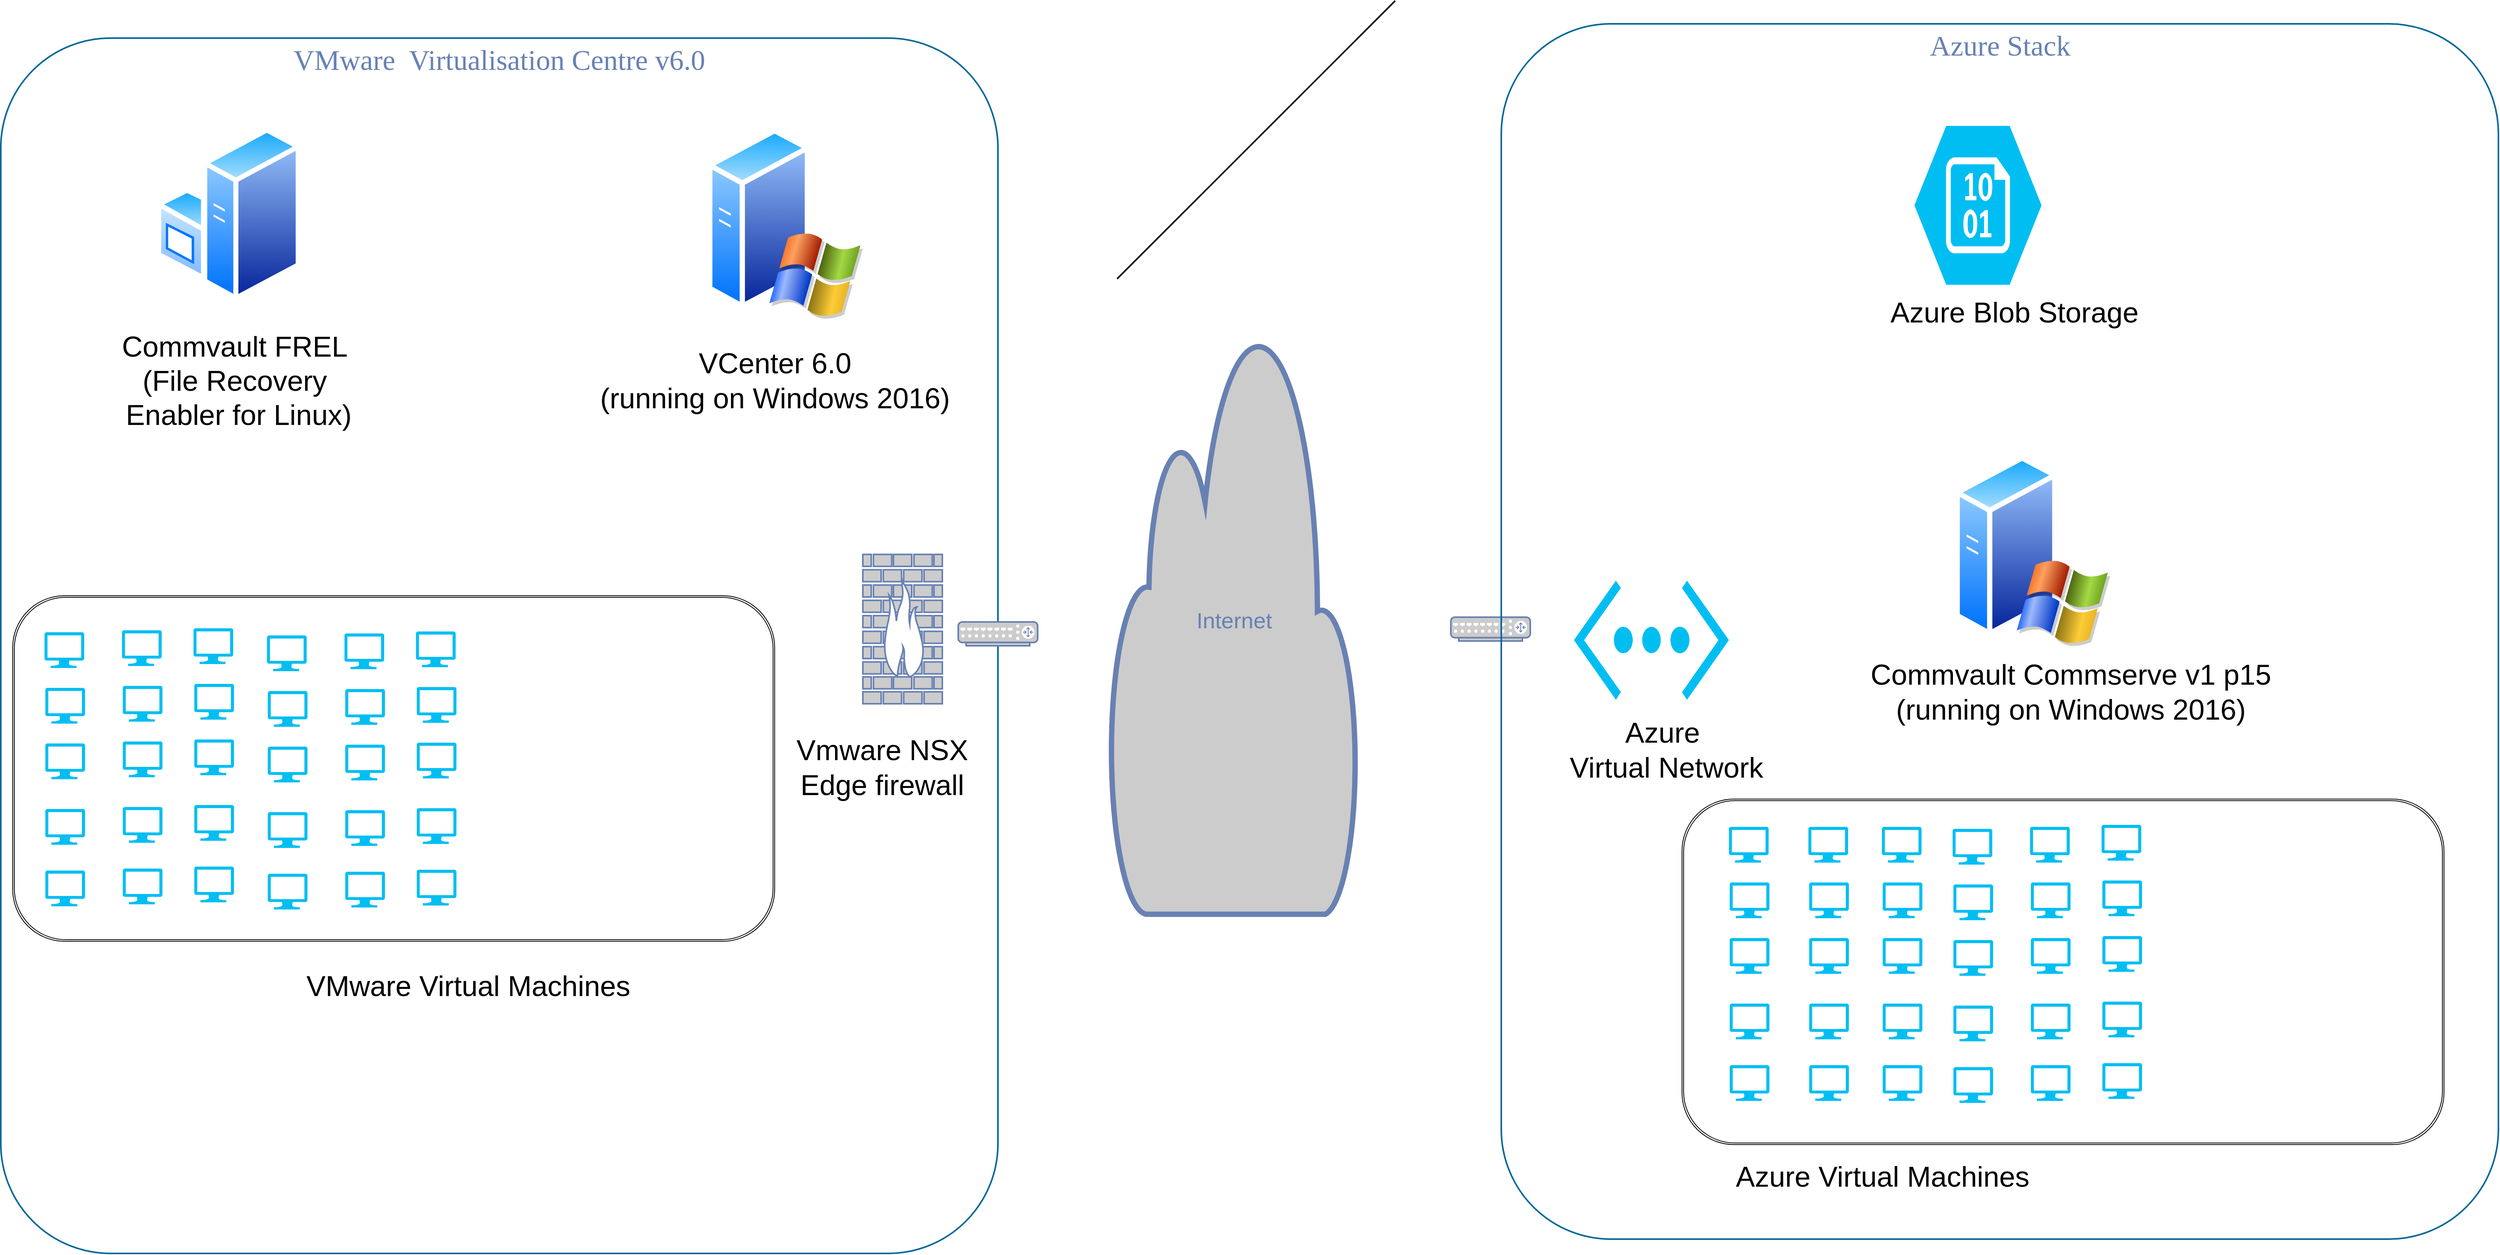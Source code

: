 <mxfile version="10.6.7" type="github"><diagram name="Page-1" id="bfe91b75-5d2c-26a0-9c1d-138518896778"><mxGraphModel dx="4549" dy="2157" grid="1" gridSize="10" guides="1" tooltips="1" connect="1" arrows="1" fold="1" page="1" pageScale="1" pageWidth="1100" pageHeight="850" background="#ffffff" math="0" shadow="0"><root><mxCell id="0"/><mxCell id="1" parent="0"/><mxCell id="FlBXMyWdOiOP7qMQ7Jjb-36" value="" style="shape=ext;double=1;rounded=1;whiteSpace=wrap;html=1;" parent="1" vertex="1"><mxGeometry x="2211" y="1055" width="959" height="435" as="geometry"/></mxCell><mxCell id="7c3789c024ecab99-78" value="&lt;font style=&quot;font-size: 36px&quot;&gt;VMware&amp;nbsp; Virtualisation Centre v6.0&lt;/font&gt;" style="rounded=1;whiteSpace=wrap;html=1;shadow=0;comic=0;strokeColor=#036897;strokeWidth=2;fillColor=none;fontFamily=Verdana;fontSize=28;fontColor=#6881B3;align=center;arcSize=11;verticalAlign=top;" parent="1" vertex="1"><mxGeometry x="95" y="97" width="1255" height="1530" as="geometry"/></mxCell><mxCell id="7c3789c024ecab99-8" value="" style="fontColor=#0066CC;verticalAlign=top;verticalLabelPosition=bottom;labelPosition=center;align=center;html=1;fillColor=#CCCCCC;strokeColor=#6881B3;gradientColor=none;gradientDirection=north;strokeWidth=2;shape=mxgraph.networks.firewall;rounded=0;shadow=0;comic=0;" parent="1" vertex="1"><mxGeometry x="1180" y="747" width="100" height="188" as="geometry"/></mxCell><mxCell id="7c3789c024ecab99-10" value="" style="fontColor=#0066CC;verticalAlign=top;verticalLabelPosition=bottom;labelPosition=center;align=center;html=1;fillColor=#CCCCCC;strokeColor=#6881B3;gradientColor=none;gradientDirection=north;strokeWidth=2;shape=mxgraph.networks.router;rounded=0;shadow=0;comic=0;" parent="1" vertex="1"><mxGeometry x="1300" y="832" width="100" height="30" as="geometry"/></mxCell><mxCell id="7c3789c024ecab99-53" value="Internet" style="html=1;fillColor=#CCCCCC;strokeColor=#6881B3;gradientColor=none;gradientDirection=north;strokeWidth=2;shape=mxgraph.networks.cloud;fontColor=#6881B3;rounded=0;shadow=0;comic=0;align=center;fontSize=28;" parent="1" vertex="1"><mxGeometry x="1492" y="460" width="310" height="740" as="geometry"/></mxCell><mxCell id="7c3789c024ecab99-60" style="edgeStyle=none;html=1;labelBackgroundColor=none;endArrow=none;endFill=0;strokeWidth=2;fontFamily=Verdana;fontSize=28;fontColor=#6881B3;" parent="1" edge="1"><mxGeometry relative="1" as="geometry"><mxPoint x="1500" y="400" as="sourcePoint"/><mxPoint x="1850" y="50" as="targetPoint"/></mxGeometry></mxCell><mxCell id="FlBXMyWdOiOP7qMQ7Jjb-11" value="" style="fontColor=#0066CC;verticalAlign=top;verticalLabelPosition=bottom;labelPosition=center;align=center;html=1;fillColor=#CCCCCC;strokeColor=#6881B3;gradientColor=none;gradientDirection=north;strokeWidth=2;shape=mxgraph.networks.router;rounded=0;shadow=0;comic=0;" parent="1" vertex="1"><mxGeometry x="1920" y="826" width="100" height="30" as="geometry"/></mxCell><mxCell id="FlBXMyWdOiOP7qMQ7Jjb-13" value="&lt;font style=&quot;font-size: 36px&quot;&gt;Azure Stack&lt;/font&gt;" style="rounded=1;whiteSpace=wrap;html=1;shadow=0;comic=0;strokeColor=#036897;strokeWidth=2;fillColor=none;fontFamily=Verdana;fontSize=28;fontColor=#6881B3;align=center;arcSize=11;verticalAlign=top;" parent="1" vertex="1"><mxGeometry x="1983.5" y="79" width="1255" height="1530" as="geometry"/></mxCell><mxCell id="FlBXMyWdOiOP7qMQ7Jjb-21" value="" style="verticalLabelPosition=bottom;html=1;verticalAlign=top;align=center;strokeColor=none;fillColor=#00BEF2;shape=mxgraph.azure.virtual_network;pointerEvents=1;" parent="1" vertex="1"><mxGeometry x="2075" y="780" width="195" height="150" as="geometry"/></mxCell><mxCell id="FlBXMyWdOiOP7qMQ7Jjb-41" value="&lt;font style=&quot;font-size: 36px&quot;&gt;Azure Virtual Machines&lt;br&gt;&lt;/font&gt;" style="text;html=1;resizable=0;autosize=1;align=center;verticalAlign=middle;points=[];fillColor=none;strokeColor=none;rounded=0;fontSize=28;" parent="1" vertex="1"><mxGeometry x="2267.5" y="1510" width="390" height="40" as="geometry"/></mxCell><mxCell id="FlBXMyWdOiOP7qMQ7Jjb-43" value="" style="group" parent="1" vertex="1" connectable="0"><mxGeometry x="2370" y="1090" width="51" height="345" as="geometry"/></mxCell><mxCell id="FlBXMyWdOiOP7qMQ7Jjb-44" value="" style="verticalLabelPosition=bottom;html=1;verticalAlign=top;align=center;strokeColor=none;fillColor=#00BEF2;shape=mxgraph.azure.computer;pointerEvents=1;" parent="FlBXMyWdOiOP7qMQ7Jjb-43" vertex="1"><mxGeometry width="50" height="45" as="geometry"/></mxCell><mxCell id="FlBXMyWdOiOP7qMQ7Jjb-45" value="" style="verticalLabelPosition=bottom;html=1;verticalAlign=top;align=center;strokeColor=none;fillColor=#00BEF2;shape=mxgraph.azure.computer;pointerEvents=1;" parent="FlBXMyWdOiOP7qMQ7Jjb-43" vertex="1"><mxGeometry x="1" y="300" width="50" height="45" as="geometry"/></mxCell><mxCell id="FlBXMyWdOiOP7qMQ7Jjb-46" value="" style="verticalLabelPosition=bottom;html=1;verticalAlign=top;align=center;strokeColor=none;fillColor=#00BEF2;shape=mxgraph.azure.computer;pointerEvents=1;" parent="FlBXMyWdOiOP7qMQ7Jjb-43" vertex="1"><mxGeometry x="1" y="222.5" width="50" height="45" as="geometry"/></mxCell><mxCell id="FlBXMyWdOiOP7qMQ7Jjb-47" value="" style="verticalLabelPosition=bottom;html=1;verticalAlign=top;align=center;strokeColor=none;fillColor=#00BEF2;shape=mxgraph.azure.computer;pointerEvents=1;" parent="FlBXMyWdOiOP7qMQ7Jjb-43" vertex="1"><mxGeometry x="1" y="140" width="50" height="45" as="geometry"/></mxCell><mxCell id="FlBXMyWdOiOP7qMQ7Jjb-48" value="" style="verticalLabelPosition=bottom;html=1;verticalAlign=top;align=center;strokeColor=none;fillColor=#00BEF2;shape=mxgraph.azure.computer;pointerEvents=1;" parent="FlBXMyWdOiOP7qMQ7Jjb-43" vertex="1"><mxGeometry x="1" y="70" width="50" height="45" as="geometry"/></mxCell><mxCell id="FlBXMyWdOiOP7qMQ7Jjb-49" value="" style="group" parent="1" vertex="1" connectable="0"><mxGeometry x="2462.5" y="1090" width="51" height="345" as="geometry"/></mxCell><mxCell id="FlBXMyWdOiOP7qMQ7Jjb-50" value="" style="verticalLabelPosition=bottom;html=1;verticalAlign=top;align=center;strokeColor=none;fillColor=#00BEF2;shape=mxgraph.azure.computer;pointerEvents=1;" parent="FlBXMyWdOiOP7qMQ7Jjb-49" vertex="1"><mxGeometry width="50" height="45" as="geometry"/></mxCell><mxCell id="FlBXMyWdOiOP7qMQ7Jjb-51" value="" style="verticalLabelPosition=bottom;html=1;verticalAlign=top;align=center;strokeColor=none;fillColor=#00BEF2;shape=mxgraph.azure.computer;pointerEvents=1;" parent="FlBXMyWdOiOP7qMQ7Jjb-49" vertex="1"><mxGeometry x="1" y="300" width="50" height="45" as="geometry"/></mxCell><mxCell id="FlBXMyWdOiOP7qMQ7Jjb-52" value="" style="verticalLabelPosition=bottom;html=1;verticalAlign=top;align=center;strokeColor=none;fillColor=#00BEF2;shape=mxgraph.azure.computer;pointerEvents=1;" parent="FlBXMyWdOiOP7qMQ7Jjb-49" vertex="1"><mxGeometry x="1" y="222.5" width="50" height="45" as="geometry"/></mxCell><mxCell id="FlBXMyWdOiOP7qMQ7Jjb-53" value="" style="verticalLabelPosition=bottom;html=1;verticalAlign=top;align=center;strokeColor=none;fillColor=#00BEF2;shape=mxgraph.azure.computer;pointerEvents=1;" parent="FlBXMyWdOiOP7qMQ7Jjb-49" vertex="1"><mxGeometry x="1" y="140" width="50" height="45" as="geometry"/></mxCell><mxCell id="FlBXMyWdOiOP7qMQ7Jjb-54" value="" style="verticalLabelPosition=bottom;html=1;verticalAlign=top;align=center;strokeColor=none;fillColor=#00BEF2;shape=mxgraph.azure.computer;pointerEvents=1;" parent="FlBXMyWdOiOP7qMQ7Jjb-49" vertex="1"><mxGeometry x="1" y="70" width="50" height="45" as="geometry"/></mxCell><mxCell id="FlBXMyWdOiOP7qMQ7Jjb-67" value="&lt;font style=&quot;font-size: 36px&quot;&gt;Vmware NSX &lt;br&gt;Edge firewall&lt;br&gt;&lt;/font&gt;" style="text;html=1;resizable=0;autosize=1;align=center;verticalAlign=middle;points=[];fillColor=none;strokeColor=none;rounded=0;fontSize=28;" parent="1" vertex="1"><mxGeometry x="1084" y="975" width="240" height="80" as="geometry"/></mxCell><mxCell id="FlBXMyWdOiOP7qMQ7Jjb-68" value="&lt;font style=&quot;font-size: 36px&quot;&gt;VCenter 6.0&lt;br&gt;(running on Windows 2016)&lt;br&gt;&lt;/font&gt;" style="text;html=1;resizable=0;autosize=1;align=center;verticalAlign=middle;points=[];fillColor=none;strokeColor=none;rounded=0;fontSize=28;" parent="1" vertex="1"><mxGeometry x="839" y="487.5" width="460" height="80" as="geometry"/></mxCell><mxCell id="DBTJwX6ibz4PtxUJpLTl-72" value="" style="group" vertex="1" connectable="0" parent="1"><mxGeometry x="2463.5" y="207.5" width="330" height="254.5" as="geometry"/></mxCell><mxCell id="FlBXMyWdOiOP7qMQ7Jjb-16" value="" style="verticalLabelPosition=bottom;html=1;verticalAlign=top;align=center;strokeColor=none;fillColor=#00BEF2;shape=mxgraph.azure.storage_blob;" parent="DBTJwX6ibz4PtxUJpLTl-72" vertex="1"><mxGeometry x="40" width="160" height="200" as="geometry"/></mxCell><mxCell id="FlBXMyWdOiOP7qMQ7Jjb-27" value="&lt;font style=&quot;font-size: 36px&quot;&gt;Azure Blob Storage&lt;br&gt;&lt;/font&gt;" style="text;html=1;resizable=0;autosize=1;align=center;verticalAlign=middle;points=[];fillColor=none;strokeColor=none;rounded=0;fontSize=28;" parent="DBTJwX6ibz4PtxUJpLTl-72" vertex="1"><mxGeometry y="214.5" width="330" height="40" as="geometry"/></mxCell><mxCell id="DBTJwX6ibz4PtxUJpLTl-73" value="" style="group" vertex="1" connectable="0" parent="1"><mxGeometry x="2438.5" y="779" width="521" height="181" as="geometry"/></mxCell><mxCell id="FlBXMyWdOiOP7qMQ7Jjb-26" value="&lt;font style=&quot;font-size: 36px&quot;&gt;Commvault Commserve v1 p15&lt;br&gt;(running on Windows 2016)&lt;br&gt;&lt;/font&gt;" style="text;html=1;resizable=0;autosize=1;align=center;verticalAlign=middle;points=[];fillColor=none;strokeColor=none;rounded=0;fontSize=28;" parent="DBTJwX6ibz4PtxUJpLTl-73" vertex="1"><mxGeometry x="1" y="101" width="520" height="80" as="geometry"/></mxCell><mxCell id="DBTJwX6ibz4PtxUJpLTl-74" value="&lt;font style=&quot;font-size: 36px&quot;&gt;Azure&amp;nbsp;&lt;br&gt;Virtual Network&lt;br&gt;&lt;/font&gt;" style="text;html=1;resizable=0;autosize=1;align=center;verticalAlign=middle;points=[];fillColor=none;strokeColor=none;rounded=0;fontSize=28;" vertex="1" parent="1"><mxGeometry x="2061" y="952.5" width="260" height="80" as="geometry"/></mxCell><mxCell id="DBTJwX6ibz4PtxUJpLTl-76" value="" style="shape=ext;double=1;rounded=1;whiteSpace=wrap;html=1;" vertex="1" parent="1"><mxGeometry x="110" y="799" width="959" height="435" as="geometry"/></mxCell><mxCell id="DBTJwX6ibz4PtxUJpLTl-111" value="" style="group" vertex="1" connectable="0" parent="1"><mxGeometry x="2270" y="1090" width="51" height="345" as="geometry"/></mxCell><mxCell id="FlBXMyWdOiOP7qMQ7Jjb-42" value="" style="group" parent="DBTJwX6ibz4PtxUJpLTl-111" vertex="1" connectable="0"><mxGeometry width="51" height="345" as="geometry"/></mxCell><mxCell id="FlBXMyWdOiOP7qMQ7Jjb-28" value="" style="verticalLabelPosition=bottom;html=1;verticalAlign=top;align=center;strokeColor=none;fillColor=#00BEF2;shape=mxgraph.azure.computer;pointerEvents=1;" parent="FlBXMyWdOiOP7qMQ7Jjb-42" vertex="1"><mxGeometry width="50" height="45" as="geometry"/></mxCell><mxCell id="FlBXMyWdOiOP7qMQ7Jjb-30" value="" style="verticalLabelPosition=bottom;html=1;verticalAlign=top;align=center;strokeColor=none;fillColor=#00BEF2;shape=mxgraph.azure.computer;pointerEvents=1;" parent="FlBXMyWdOiOP7qMQ7Jjb-42" vertex="1"><mxGeometry x="1" y="300" width="50" height="45" as="geometry"/></mxCell><mxCell id="FlBXMyWdOiOP7qMQ7Jjb-32" value="" style="verticalLabelPosition=bottom;html=1;verticalAlign=top;align=center;strokeColor=none;fillColor=#00BEF2;shape=mxgraph.azure.computer;pointerEvents=1;" parent="FlBXMyWdOiOP7qMQ7Jjb-42" vertex="1"><mxGeometry x="1" y="222.5" width="50" height="45" as="geometry"/></mxCell><mxCell id="FlBXMyWdOiOP7qMQ7Jjb-33" value="" style="verticalLabelPosition=bottom;html=1;verticalAlign=top;align=center;strokeColor=none;fillColor=#00BEF2;shape=mxgraph.azure.computer;pointerEvents=1;" parent="FlBXMyWdOiOP7qMQ7Jjb-42" vertex="1"><mxGeometry x="1" y="140" width="50" height="45" as="geometry"/></mxCell><mxCell id="FlBXMyWdOiOP7qMQ7Jjb-34" value="" style="verticalLabelPosition=bottom;html=1;verticalAlign=top;align=center;strokeColor=none;fillColor=#00BEF2;shape=mxgraph.azure.computer;pointerEvents=1;" parent="FlBXMyWdOiOP7qMQ7Jjb-42" vertex="1"><mxGeometry x="1" y="70" width="50" height="45" as="geometry"/></mxCell><mxCell id="DBTJwX6ibz4PtxUJpLTl-140" value="" style="group" vertex="1" connectable="0" parent="1"><mxGeometry x="430" y="844" width="238.5" height="350" as="geometry"/></mxCell><mxCell id="DBTJwX6ibz4PtxUJpLTl-121" value="" style="group" vertex="1" connectable="0" parent="DBTJwX6ibz4PtxUJpLTl-140"><mxGeometry y="5" width="51" height="345" as="geometry"/></mxCell><mxCell id="DBTJwX6ibz4PtxUJpLTl-122" value="" style="verticalLabelPosition=bottom;html=1;verticalAlign=top;align=center;strokeColor=none;fillColor=#00BEF2;shape=mxgraph.azure.computer;pointerEvents=1;" vertex="1" parent="DBTJwX6ibz4PtxUJpLTl-121"><mxGeometry width="50" height="45" as="geometry"/></mxCell><mxCell id="DBTJwX6ibz4PtxUJpLTl-123" value="" style="verticalLabelPosition=bottom;html=1;verticalAlign=top;align=center;strokeColor=none;fillColor=#00BEF2;shape=mxgraph.azure.computer;pointerEvents=1;" vertex="1" parent="DBTJwX6ibz4PtxUJpLTl-121"><mxGeometry x="1" y="300" width="50" height="45" as="geometry"/></mxCell><mxCell id="DBTJwX6ibz4PtxUJpLTl-124" value="" style="verticalLabelPosition=bottom;html=1;verticalAlign=top;align=center;strokeColor=none;fillColor=#00BEF2;shape=mxgraph.azure.computer;pointerEvents=1;" vertex="1" parent="DBTJwX6ibz4PtxUJpLTl-121"><mxGeometry x="1" y="222.5" width="50" height="45" as="geometry"/></mxCell><mxCell id="DBTJwX6ibz4PtxUJpLTl-125" value="" style="verticalLabelPosition=bottom;html=1;verticalAlign=top;align=center;strokeColor=none;fillColor=#00BEF2;shape=mxgraph.azure.computer;pointerEvents=1;" vertex="1" parent="DBTJwX6ibz4PtxUJpLTl-121"><mxGeometry x="1" y="140" width="50" height="45" as="geometry"/></mxCell><mxCell id="DBTJwX6ibz4PtxUJpLTl-126" value="" style="verticalLabelPosition=bottom;html=1;verticalAlign=top;align=center;strokeColor=none;fillColor=#00BEF2;shape=mxgraph.azure.computer;pointerEvents=1;" vertex="1" parent="DBTJwX6ibz4PtxUJpLTl-121"><mxGeometry x="1" y="70" width="50" height="45" as="geometry"/></mxCell><mxCell id="DBTJwX6ibz4PtxUJpLTl-127" value="" style="group" vertex="1" connectable="0" parent="DBTJwX6ibz4PtxUJpLTl-140"><mxGeometry x="97.5" y="2.5" width="51" height="345" as="geometry"/></mxCell><mxCell id="DBTJwX6ibz4PtxUJpLTl-128" value="" style="verticalLabelPosition=bottom;html=1;verticalAlign=top;align=center;strokeColor=none;fillColor=#00BEF2;shape=mxgraph.azure.computer;pointerEvents=1;" vertex="1" parent="DBTJwX6ibz4PtxUJpLTl-127"><mxGeometry width="50" height="45" as="geometry"/></mxCell><mxCell id="DBTJwX6ibz4PtxUJpLTl-129" value="" style="verticalLabelPosition=bottom;html=1;verticalAlign=top;align=center;strokeColor=none;fillColor=#00BEF2;shape=mxgraph.azure.computer;pointerEvents=1;" vertex="1" parent="DBTJwX6ibz4PtxUJpLTl-127"><mxGeometry x="1" y="300" width="50" height="45" as="geometry"/></mxCell><mxCell id="DBTJwX6ibz4PtxUJpLTl-130" value="" style="verticalLabelPosition=bottom;html=1;verticalAlign=top;align=center;strokeColor=none;fillColor=#00BEF2;shape=mxgraph.azure.computer;pointerEvents=1;" vertex="1" parent="DBTJwX6ibz4PtxUJpLTl-127"><mxGeometry x="1" y="222.5" width="50" height="45" as="geometry"/></mxCell><mxCell id="DBTJwX6ibz4PtxUJpLTl-131" value="" style="verticalLabelPosition=bottom;html=1;verticalAlign=top;align=center;strokeColor=none;fillColor=#00BEF2;shape=mxgraph.azure.computer;pointerEvents=1;" vertex="1" parent="DBTJwX6ibz4PtxUJpLTl-127"><mxGeometry x="1" y="140" width="50" height="45" as="geometry"/></mxCell><mxCell id="DBTJwX6ibz4PtxUJpLTl-132" value="" style="verticalLabelPosition=bottom;html=1;verticalAlign=top;align=center;strokeColor=none;fillColor=#00BEF2;shape=mxgraph.azure.computer;pointerEvents=1;" vertex="1" parent="DBTJwX6ibz4PtxUJpLTl-127"><mxGeometry x="1" y="70" width="50" height="45" as="geometry"/></mxCell><mxCell id="DBTJwX6ibz4PtxUJpLTl-133" value="" style="group" vertex="1" connectable="0" parent="DBTJwX6ibz4PtxUJpLTl-140"><mxGeometry x="187.5" width="51" height="345" as="geometry"/></mxCell><mxCell id="DBTJwX6ibz4PtxUJpLTl-134" value="" style="verticalLabelPosition=bottom;html=1;verticalAlign=top;align=center;strokeColor=none;fillColor=#00BEF2;shape=mxgraph.azure.computer;pointerEvents=1;" vertex="1" parent="DBTJwX6ibz4PtxUJpLTl-133"><mxGeometry width="50" height="45" as="geometry"/></mxCell><mxCell id="DBTJwX6ibz4PtxUJpLTl-135" value="" style="verticalLabelPosition=bottom;html=1;verticalAlign=top;align=center;strokeColor=none;fillColor=#00BEF2;shape=mxgraph.azure.computer;pointerEvents=1;" vertex="1" parent="DBTJwX6ibz4PtxUJpLTl-133"><mxGeometry x="1" y="300" width="50" height="45" as="geometry"/></mxCell><mxCell id="DBTJwX6ibz4PtxUJpLTl-136" value="" style="verticalLabelPosition=bottom;html=1;verticalAlign=top;align=center;strokeColor=none;fillColor=#00BEF2;shape=mxgraph.azure.computer;pointerEvents=1;" vertex="1" parent="DBTJwX6ibz4PtxUJpLTl-133"><mxGeometry x="1" y="222.5" width="50" height="45" as="geometry"/></mxCell><mxCell id="DBTJwX6ibz4PtxUJpLTl-137" value="" style="verticalLabelPosition=bottom;html=1;verticalAlign=top;align=center;strokeColor=none;fillColor=#00BEF2;shape=mxgraph.azure.computer;pointerEvents=1;" vertex="1" parent="DBTJwX6ibz4PtxUJpLTl-133"><mxGeometry x="1" y="140" width="50" height="45" as="geometry"/></mxCell><mxCell id="DBTJwX6ibz4PtxUJpLTl-138" value="" style="verticalLabelPosition=bottom;html=1;verticalAlign=top;align=center;strokeColor=none;fillColor=#00BEF2;shape=mxgraph.azure.computer;pointerEvents=1;" vertex="1" parent="DBTJwX6ibz4PtxUJpLTl-133"><mxGeometry x="1" y="70" width="50" height="45" as="geometry"/></mxCell><mxCell id="DBTJwX6ibz4PtxUJpLTl-141" value="" style="group" vertex="1" connectable="0" parent="1"><mxGeometry x="150" y="840" width="238.5" height="350" as="geometry"/></mxCell><mxCell id="DBTJwX6ibz4PtxUJpLTl-142" value="" style="group" vertex="1" connectable="0" parent="DBTJwX6ibz4PtxUJpLTl-141"><mxGeometry y="5" width="51" height="345" as="geometry"/></mxCell><mxCell id="DBTJwX6ibz4PtxUJpLTl-143" value="" style="verticalLabelPosition=bottom;html=1;verticalAlign=top;align=center;strokeColor=none;fillColor=#00BEF2;shape=mxgraph.azure.computer;pointerEvents=1;" vertex="1" parent="DBTJwX6ibz4PtxUJpLTl-142"><mxGeometry width="50" height="45" as="geometry"/></mxCell><mxCell id="DBTJwX6ibz4PtxUJpLTl-144" value="" style="verticalLabelPosition=bottom;html=1;verticalAlign=top;align=center;strokeColor=none;fillColor=#00BEF2;shape=mxgraph.azure.computer;pointerEvents=1;" vertex="1" parent="DBTJwX6ibz4PtxUJpLTl-142"><mxGeometry x="1" y="300" width="50" height="45" as="geometry"/></mxCell><mxCell id="DBTJwX6ibz4PtxUJpLTl-145" value="" style="verticalLabelPosition=bottom;html=1;verticalAlign=top;align=center;strokeColor=none;fillColor=#00BEF2;shape=mxgraph.azure.computer;pointerEvents=1;" vertex="1" parent="DBTJwX6ibz4PtxUJpLTl-142"><mxGeometry x="1" y="222.5" width="50" height="45" as="geometry"/></mxCell><mxCell id="DBTJwX6ibz4PtxUJpLTl-146" value="" style="verticalLabelPosition=bottom;html=1;verticalAlign=top;align=center;strokeColor=none;fillColor=#00BEF2;shape=mxgraph.azure.computer;pointerEvents=1;" vertex="1" parent="DBTJwX6ibz4PtxUJpLTl-142"><mxGeometry x="1" y="140" width="50" height="45" as="geometry"/></mxCell><mxCell id="DBTJwX6ibz4PtxUJpLTl-147" value="" style="verticalLabelPosition=bottom;html=1;verticalAlign=top;align=center;strokeColor=none;fillColor=#00BEF2;shape=mxgraph.azure.computer;pointerEvents=1;" vertex="1" parent="DBTJwX6ibz4PtxUJpLTl-142"><mxGeometry x="1" y="70" width="50" height="45" as="geometry"/></mxCell><mxCell id="DBTJwX6ibz4PtxUJpLTl-148" value="" style="group" vertex="1" connectable="0" parent="DBTJwX6ibz4PtxUJpLTl-141"><mxGeometry x="97.5" y="2.5" width="51" height="345" as="geometry"/></mxCell><mxCell id="DBTJwX6ibz4PtxUJpLTl-149" value="" style="verticalLabelPosition=bottom;html=1;verticalAlign=top;align=center;strokeColor=none;fillColor=#00BEF2;shape=mxgraph.azure.computer;pointerEvents=1;" vertex="1" parent="DBTJwX6ibz4PtxUJpLTl-148"><mxGeometry width="50" height="45" as="geometry"/></mxCell><mxCell id="DBTJwX6ibz4PtxUJpLTl-150" value="" style="verticalLabelPosition=bottom;html=1;verticalAlign=top;align=center;strokeColor=none;fillColor=#00BEF2;shape=mxgraph.azure.computer;pointerEvents=1;" vertex="1" parent="DBTJwX6ibz4PtxUJpLTl-148"><mxGeometry x="1" y="300" width="50" height="45" as="geometry"/></mxCell><mxCell id="DBTJwX6ibz4PtxUJpLTl-151" value="" style="verticalLabelPosition=bottom;html=1;verticalAlign=top;align=center;strokeColor=none;fillColor=#00BEF2;shape=mxgraph.azure.computer;pointerEvents=1;" vertex="1" parent="DBTJwX6ibz4PtxUJpLTl-148"><mxGeometry x="1" y="222.5" width="50" height="45" as="geometry"/></mxCell><mxCell id="DBTJwX6ibz4PtxUJpLTl-152" value="" style="verticalLabelPosition=bottom;html=1;verticalAlign=top;align=center;strokeColor=none;fillColor=#00BEF2;shape=mxgraph.azure.computer;pointerEvents=1;" vertex="1" parent="DBTJwX6ibz4PtxUJpLTl-148"><mxGeometry x="1" y="140" width="50" height="45" as="geometry"/></mxCell><mxCell id="DBTJwX6ibz4PtxUJpLTl-153" value="" style="verticalLabelPosition=bottom;html=1;verticalAlign=top;align=center;strokeColor=none;fillColor=#00BEF2;shape=mxgraph.azure.computer;pointerEvents=1;" vertex="1" parent="DBTJwX6ibz4PtxUJpLTl-148"><mxGeometry x="1" y="70" width="50" height="45" as="geometry"/></mxCell><mxCell id="DBTJwX6ibz4PtxUJpLTl-154" value="" style="group" vertex="1" connectable="0" parent="DBTJwX6ibz4PtxUJpLTl-141"><mxGeometry x="187.5" width="51" height="345" as="geometry"/></mxCell><mxCell id="DBTJwX6ibz4PtxUJpLTl-155" value="" style="verticalLabelPosition=bottom;html=1;verticalAlign=top;align=center;strokeColor=none;fillColor=#00BEF2;shape=mxgraph.azure.computer;pointerEvents=1;" vertex="1" parent="DBTJwX6ibz4PtxUJpLTl-154"><mxGeometry width="50" height="45" as="geometry"/></mxCell><mxCell id="DBTJwX6ibz4PtxUJpLTl-156" value="" style="verticalLabelPosition=bottom;html=1;verticalAlign=top;align=center;strokeColor=none;fillColor=#00BEF2;shape=mxgraph.azure.computer;pointerEvents=1;" vertex="1" parent="DBTJwX6ibz4PtxUJpLTl-154"><mxGeometry x="1" y="300" width="50" height="45" as="geometry"/></mxCell><mxCell id="DBTJwX6ibz4PtxUJpLTl-157" value="" style="verticalLabelPosition=bottom;html=1;verticalAlign=top;align=center;strokeColor=none;fillColor=#00BEF2;shape=mxgraph.azure.computer;pointerEvents=1;" vertex="1" parent="DBTJwX6ibz4PtxUJpLTl-154"><mxGeometry x="1" y="222.5" width="50" height="45" as="geometry"/></mxCell><mxCell id="DBTJwX6ibz4PtxUJpLTl-158" value="" style="verticalLabelPosition=bottom;html=1;verticalAlign=top;align=center;strokeColor=none;fillColor=#00BEF2;shape=mxgraph.azure.computer;pointerEvents=1;" vertex="1" parent="DBTJwX6ibz4PtxUJpLTl-154"><mxGeometry x="1" y="140" width="50" height="45" as="geometry"/></mxCell><mxCell id="DBTJwX6ibz4PtxUJpLTl-159" value="" style="verticalLabelPosition=bottom;html=1;verticalAlign=top;align=center;strokeColor=none;fillColor=#00BEF2;shape=mxgraph.azure.computer;pointerEvents=1;" vertex="1" parent="DBTJwX6ibz4PtxUJpLTl-154"><mxGeometry x="1" y="70" width="50" height="45" as="geometry"/></mxCell><mxCell id="DBTJwX6ibz4PtxUJpLTl-162" value="" style="group" vertex="1" connectable="0" parent="1"><mxGeometry x="2551.5" y="1087.5" width="238.5" height="350" as="geometry"/></mxCell><mxCell id="DBTJwX6ibz4PtxUJpLTl-163" value="" style="group" vertex="1" connectable="0" parent="DBTJwX6ibz4PtxUJpLTl-162"><mxGeometry y="5" width="51" height="345" as="geometry"/></mxCell><mxCell id="DBTJwX6ibz4PtxUJpLTl-164" value="" style="verticalLabelPosition=bottom;html=1;verticalAlign=top;align=center;strokeColor=none;fillColor=#00BEF2;shape=mxgraph.azure.computer;pointerEvents=1;" vertex="1" parent="DBTJwX6ibz4PtxUJpLTl-163"><mxGeometry width="50" height="45" as="geometry"/></mxCell><mxCell id="DBTJwX6ibz4PtxUJpLTl-165" value="" style="verticalLabelPosition=bottom;html=1;verticalAlign=top;align=center;strokeColor=none;fillColor=#00BEF2;shape=mxgraph.azure.computer;pointerEvents=1;" vertex="1" parent="DBTJwX6ibz4PtxUJpLTl-163"><mxGeometry x="1" y="300" width="50" height="45" as="geometry"/></mxCell><mxCell id="DBTJwX6ibz4PtxUJpLTl-166" value="" style="verticalLabelPosition=bottom;html=1;verticalAlign=top;align=center;strokeColor=none;fillColor=#00BEF2;shape=mxgraph.azure.computer;pointerEvents=1;" vertex="1" parent="DBTJwX6ibz4PtxUJpLTl-163"><mxGeometry x="1" y="222.5" width="50" height="45" as="geometry"/></mxCell><mxCell id="DBTJwX6ibz4PtxUJpLTl-167" value="" style="verticalLabelPosition=bottom;html=1;verticalAlign=top;align=center;strokeColor=none;fillColor=#00BEF2;shape=mxgraph.azure.computer;pointerEvents=1;" vertex="1" parent="DBTJwX6ibz4PtxUJpLTl-163"><mxGeometry x="1" y="140" width="50" height="45" as="geometry"/></mxCell><mxCell id="DBTJwX6ibz4PtxUJpLTl-168" value="" style="verticalLabelPosition=bottom;html=1;verticalAlign=top;align=center;strokeColor=none;fillColor=#00BEF2;shape=mxgraph.azure.computer;pointerEvents=1;" vertex="1" parent="DBTJwX6ibz4PtxUJpLTl-163"><mxGeometry x="1" y="70" width="50" height="45" as="geometry"/></mxCell><mxCell id="DBTJwX6ibz4PtxUJpLTl-169" value="" style="group" vertex="1" connectable="0" parent="DBTJwX6ibz4PtxUJpLTl-162"><mxGeometry x="97.5" y="2.5" width="51" height="345" as="geometry"/></mxCell><mxCell id="DBTJwX6ibz4PtxUJpLTl-170" value="" style="verticalLabelPosition=bottom;html=1;verticalAlign=top;align=center;strokeColor=none;fillColor=#00BEF2;shape=mxgraph.azure.computer;pointerEvents=1;" vertex="1" parent="DBTJwX6ibz4PtxUJpLTl-169"><mxGeometry width="50" height="45" as="geometry"/></mxCell><mxCell id="DBTJwX6ibz4PtxUJpLTl-171" value="" style="verticalLabelPosition=bottom;html=1;verticalAlign=top;align=center;strokeColor=none;fillColor=#00BEF2;shape=mxgraph.azure.computer;pointerEvents=1;" vertex="1" parent="DBTJwX6ibz4PtxUJpLTl-169"><mxGeometry x="1" y="300" width="50" height="45" as="geometry"/></mxCell><mxCell id="DBTJwX6ibz4PtxUJpLTl-172" value="" style="verticalLabelPosition=bottom;html=1;verticalAlign=top;align=center;strokeColor=none;fillColor=#00BEF2;shape=mxgraph.azure.computer;pointerEvents=1;" vertex="1" parent="DBTJwX6ibz4PtxUJpLTl-169"><mxGeometry x="1" y="222.5" width="50" height="45" as="geometry"/></mxCell><mxCell id="DBTJwX6ibz4PtxUJpLTl-173" value="" style="verticalLabelPosition=bottom;html=1;verticalAlign=top;align=center;strokeColor=none;fillColor=#00BEF2;shape=mxgraph.azure.computer;pointerEvents=1;" vertex="1" parent="DBTJwX6ibz4PtxUJpLTl-169"><mxGeometry x="1" y="140" width="50" height="45" as="geometry"/></mxCell><mxCell id="DBTJwX6ibz4PtxUJpLTl-174" value="" style="verticalLabelPosition=bottom;html=1;verticalAlign=top;align=center;strokeColor=none;fillColor=#00BEF2;shape=mxgraph.azure.computer;pointerEvents=1;" vertex="1" parent="DBTJwX6ibz4PtxUJpLTl-169"><mxGeometry x="1" y="70" width="50" height="45" as="geometry"/></mxCell><mxCell id="DBTJwX6ibz4PtxUJpLTl-175" value="" style="group" vertex="1" connectable="0" parent="DBTJwX6ibz4PtxUJpLTl-162"><mxGeometry x="187.5" width="51" height="345" as="geometry"/></mxCell><mxCell id="DBTJwX6ibz4PtxUJpLTl-176" value="" style="verticalLabelPosition=bottom;html=1;verticalAlign=top;align=center;strokeColor=none;fillColor=#00BEF2;shape=mxgraph.azure.computer;pointerEvents=1;" vertex="1" parent="DBTJwX6ibz4PtxUJpLTl-175"><mxGeometry width="50" height="45" as="geometry"/></mxCell><mxCell id="DBTJwX6ibz4PtxUJpLTl-177" value="" style="verticalLabelPosition=bottom;html=1;verticalAlign=top;align=center;strokeColor=none;fillColor=#00BEF2;shape=mxgraph.azure.computer;pointerEvents=1;" vertex="1" parent="DBTJwX6ibz4PtxUJpLTl-175"><mxGeometry x="1" y="300" width="50" height="45" as="geometry"/></mxCell><mxCell id="DBTJwX6ibz4PtxUJpLTl-178" value="" style="verticalLabelPosition=bottom;html=1;verticalAlign=top;align=center;strokeColor=none;fillColor=#00BEF2;shape=mxgraph.azure.computer;pointerEvents=1;" vertex="1" parent="DBTJwX6ibz4PtxUJpLTl-175"><mxGeometry x="1" y="222.5" width="50" height="45" as="geometry"/></mxCell><mxCell id="DBTJwX6ibz4PtxUJpLTl-179" value="" style="verticalLabelPosition=bottom;html=1;verticalAlign=top;align=center;strokeColor=none;fillColor=#00BEF2;shape=mxgraph.azure.computer;pointerEvents=1;" vertex="1" parent="DBTJwX6ibz4PtxUJpLTl-175"><mxGeometry x="1" y="140" width="50" height="45" as="geometry"/></mxCell><mxCell id="DBTJwX6ibz4PtxUJpLTl-180" value="" style="verticalLabelPosition=bottom;html=1;verticalAlign=top;align=center;strokeColor=none;fillColor=#00BEF2;shape=mxgraph.azure.computer;pointerEvents=1;" vertex="1" parent="DBTJwX6ibz4PtxUJpLTl-175"><mxGeometry x="1" y="70" width="50" height="45" as="geometry"/></mxCell><mxCell id="DBTJwX6ibz4PtxUJpLTl-181" value="&lt;font style=&quot;font-size: 36px&quot;&gt;VMware Virtual Machines&lt;br&gt;&lt;/font&gt;" style="text;html=1;resizable=0;autosize=1;align=center;verticalAlign=middle;points=[];fillColor=none;strokeColor=none;rounded=0;fontSize=28;" vertex="1" parent="1"><mxGeometry x="472.5" y="1270" width="420" height="40" as="geometry"/></mxCell><mxCell id="DBTJwX6ibz4PtxUJpLTl-184" value="&lt;font style=&quot;font-size: 36px&quot;&gt;Commvault FREL &lt;br&gt;(File Recovery&lt;br&gt;&amp;nbsp;Enabler for Linux)&lt;br&gt;&lt;/font&gt;" style="text;html=1;resizable=0;autosize=1;align=center;verticalAlign=middle;points=[];fillColor=none;strokeColor=none;rounded=0;fontSize=28;" vertex="1" parent="1"><mxGeometry x="233.5" y="472.5" width="310" height="110" as="geometry"/></mxCell><mxCell id="DBTJwX6ibz4PtxUJpLTl-185" value="" style="aspect=fixed;perimeter=ellipsePerimeter;html=1;align=center;shadow=0;dashed=0;spacingTop=3;image;image=img/lib/active_directory/windows_server_2.svg;" vertex="1" parent="1"><mxGeometry x="984" y="207.5" width="196" height="245" as="geometry"/></mxCell><mxCell id="DBTJwX6ibz4PtxUJpLTl-186" value="" style="aspect=fixed;perimeter=ellipsePerimeter;html=1;align=center;shadow=0;dashed=0;spacingTop=3;image;image=img/lib/active_directory/windows_server.svg;" vertex="1" parent="1"><mxGeometry x="290.5" y="207.5" width="182" height="222" as="geometry"/></mxCell><mxCell id="DBTJwX6ibz4PtxUJpLTl-188" value="" style="aspect=fixed;perimeter=ellipsePerimeter;html=1;align=center;shadow=0;dashed=0;spacingTop=3;image;image=img/lib/active_directory/windows_server_2.svg;" vertex="1" parent="1"><mxGeometry x="2554" y="619.5" width="196" height="245" as="geometry"/></mxCell></root></mxGraphModel></diagram></mxfile>